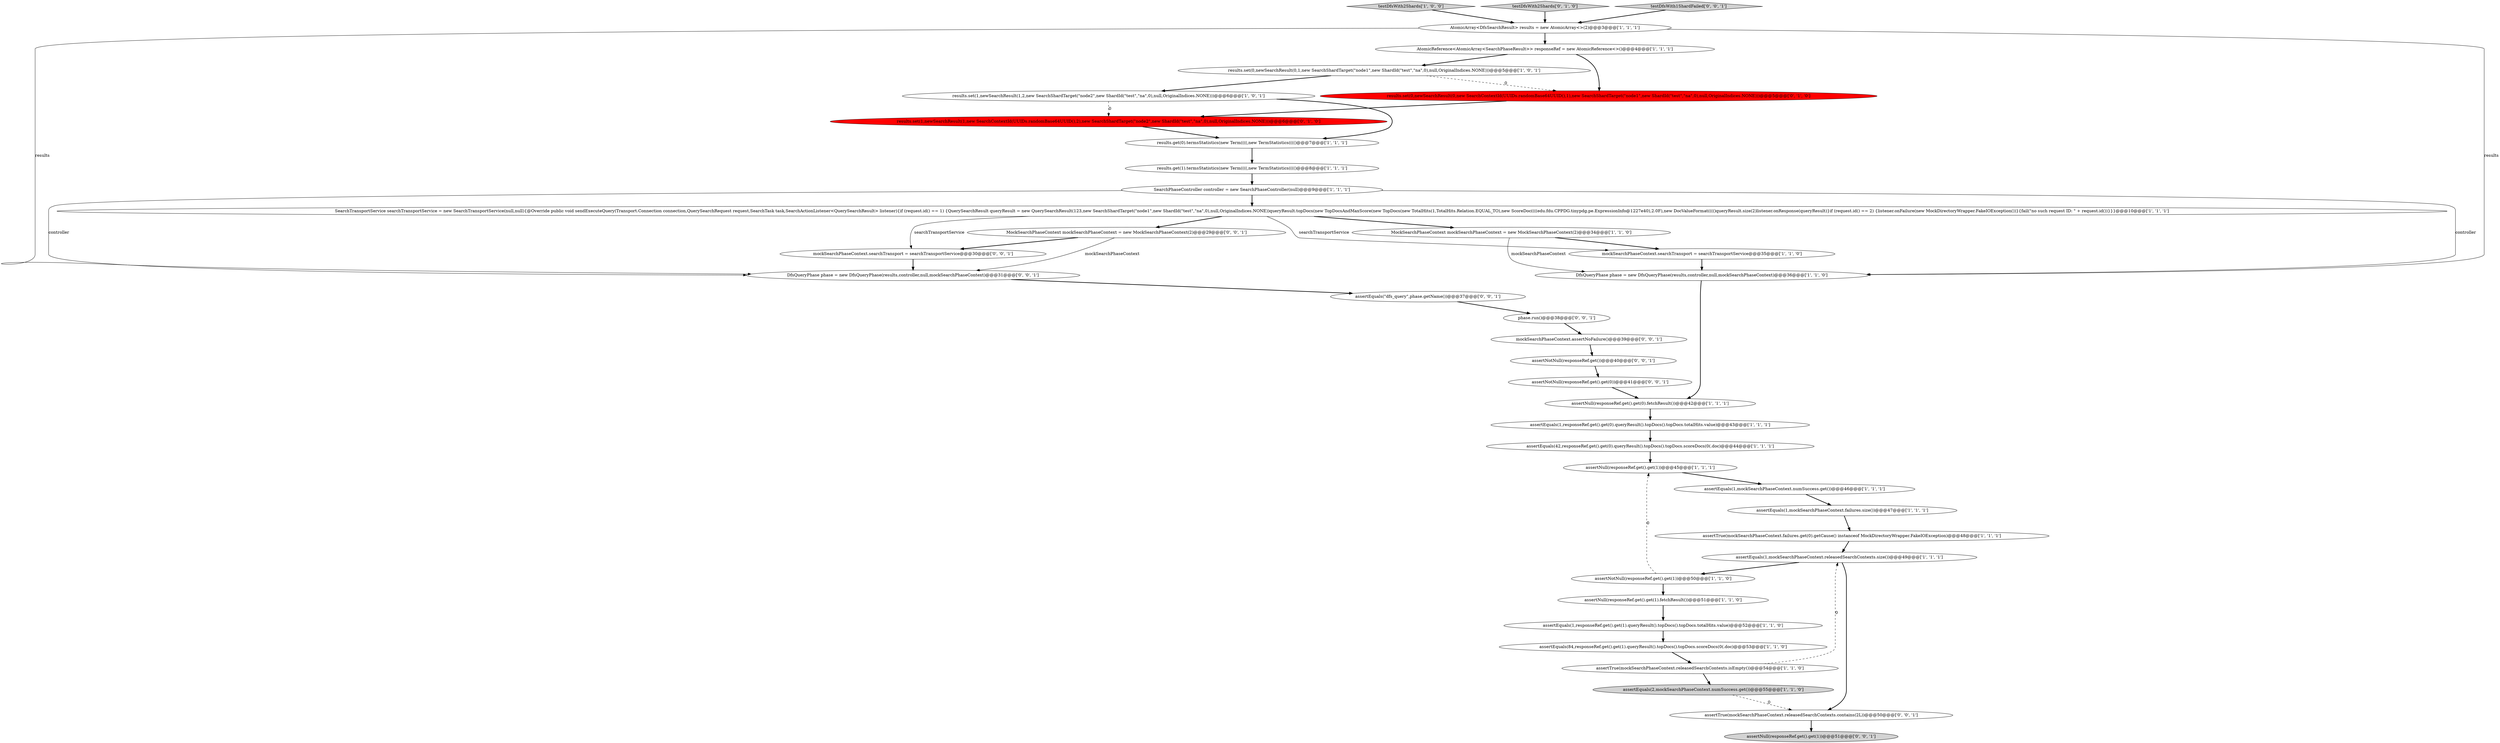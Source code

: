 digraph {
38 [style = filled, label = "assertNotNull(responseRef.get())@@@40@@@['0', '0', '1']", fillcolor = white, shape = ellipse image = "AAA0AAABBB3BBB"];
17 [style = filled, label = "testDfsWith2Shards['1', '0', '0']", fillcolor = lightgray, shape = diamond image = "AAA0AAABBB1BBB"];
7 [style = filled, label = "results.set(0,newSearchResult(0,1,new SearchShardTarget(\"node1\",new ShardId(\"test\",\"na\",0),null,OriginalIndices.NONE)))@@@5@@@['1', '0', '1']", fillcolor = white, shape = ellipse image = "AAA0AAABBB1BBB"];
16 [style = filled, label = "mockSearchPhaseContext.searchTransport = searchTransportService@@@35@@@['1', '1', '0']", fillcolor = white, shape = ellipse image = "AAA0AAABBB1BBB"];
22 [style = filled, label = "AtomicReference<AtomicArray<SearchPhaseResult>> responseRef = new AtomicReference<>()@@@4@@@['1', '1', '1']", fillcolor = white, shape = ellipse image = "AAA0AAABBB1BBB"];
18 [style = filled, label = "AtomicArray<DfsSearchResult> results = new AtomicArray<>(2)@@@3@@@['1', '1', '1']", fillcolor = white, shape = ellipse image = "AAA0AAABBB1BBB"];
26 [style = filled, label = "results.set(0,newSearchResult(0,new SearchContextId(UUIDs.randomBase64UUID(),1),new SearchShardTarget(\"node1\",new ShardId(\"test\",\"na\",0),null,OriginalIndices.NONE)))@@@5@@@['0', '1', '0']", fillcolor = red, shape = ellipse image = "AAA1AAABBB2BBB"];
28 [style = filled, label = "results.set(1,newSearchResult(1,new SearchContextId(UUIDs.randomBase64UUID(),2),new SearchShardTarget(\"node2\",new ShardId(\"test\",\"na\",0),null,OriginalIndices.NONE)))@@@6@@@['0', '1', '0']", fillcolor = red, shape = ellipse image = "AAA1AAABBB2BBB"];
6 [style = filled, label = "assertEquals(84,responseRef.get().get(1).queryResult().topDocs().topDocs.scoreDocs(0(.doc)@@@53@@@['1', '1', '0']", fillcolor = white, shape = ellipse image = "AAA0AAABBB1BBB"];
1 [style = filled, label = "DfsQueryPhase phase = new DfsQueryPhase(results,controller,null,mockSearchPhaseContext)@@@36@@@['1', '1', '0']", fillcolor = white, shape = ellipse image = "AAA0AAABBB1BBB"];
36 [style = filled, label = "mockSearchPhaseContext.assertNoFailure()@@@39@@@['0', '0', '1']", fillcolor = white, shape = ellipse image = "AAA0AAABBB3BBB"];
32 [style = filled, label = "assertNull(responseRef.get().get(1))@@@51@@@['0', '0', '1']", fillcolor = lightgray, shape = ellipse image = "AAA0AAABBB3BBB"];
9 [style = filled, label = "results.get(0).termsStatistics(new Term((((,new TermStatistics(((()@@@7@@@['1', '1', '1']", fillcolor = white, shape = ellipse image = "AAA0AAABBB1BBB"];
34 [style = filled, label = "assertEquals(\"dfs_query\",phase.getName())@@@37@@@['0', '0', '1']", fillcolor = white, shape = ellipse image = "AAA0AAABBB3BBB"];
21 [style = filled, label = "assertEquals(42,responseRef.get().get(0).queryResult().topDocs().topDocs.scoreDocs(0(.doc)@@@44@@@['1', '1', '1']", fillcolor = white, shape = ellipse image = "AAA0AAABBB1BBB"];
10 [style = filled, label = "assertNull(responseRef.get().get(1))@@@45@@@['1', '1', '1']", fillcolor = white, shape = ellipse image = "AAA0AAABBB1BBB"];
2 [style = filled, label = "results.set(1,newSearchResult(1,2,new SearchShardTarget(\"node2\",new ShardId(\"test\",\"na\",0),null,OriginalIndices.NONE)))@@@6@@@['1', '0', '1']", fillcolor = white, shape = ellipse image = "AAA0AAABBB1BBB"];
4 [style = filled, label = "assertNull(responseRef.get().get(1).fetchResult())@@@51@@@['1', '1', '0']", fillcolor = white, shape = ellipse image = "AAA0AAABBB1BBB"];
3 [style = filled, label = "SearchTransportService searchTransportService = new SearchTransportService(null,null){@Override public void sendExecuteQuery(Transport.Connection connection,QuerySearchRequest request,SearchTask task,SearchActionListener<QuerySearchResult> listener){if (request.id() == 1) {QuerySearchResult queryResult = new QuerySearchResult(123,new SearchShardTarget(\"node1\",new ShardId(\"test\",\"na\",0),null,OriginalIndices.NONE))queryResult.topDocs(new TopDocsAndMaxScore(new TopDocs(new TotalHits(1,TotalHits.Relation.EQUAL_TO),new ScoreDoc((((edu.fdu.CPPDG.tinypdg.pe.ExpressionInfo@1227e40),2.0F),new DocValueFormat(((()queryResult.size(2)listener.onResponse(queryResult)}if (request.id() == 2) {listener.onFailure(new MockDirectoryWrapper.FakeIOException())}{fail(\"no such request ID: \" + request.id())}}}@@@10@@@['1', '1', '1']", fillcolor = white, shape = ellipse image = "AAA0AAABBB1BBB"];
33 [style = filled, label = "phase.run()@@@38@@@['0', '0', '1']", fillcolor = white, shape = ellipse image = "AAA0AAABBB3BBB"];
11 [style = filled, label = "assertEquals(1,mockSearchPhaseContext.releasedSearchContexts.size())@@@49@@@['1', '1', '1']", fillcolor = white, shape = ellipse image = "AAA0AAABBB1BBB"];
13 [style = filled, label = "assertEquals(1,responseRef.get().get(1).queryResult().topDocs().topDocs.totalHits.value)@@@52@@@['1', '1', '0']", fillcolor = white, shape = ellipse image = "AAA0AAABBB1BBB"];
5 [style = filled, label = "assertTrue(mockSearchPhaseContext.failures.get(0).getCause() instanceof MockDirectoryWrapper.FakeIOException)@@@48@@@['1', '1', '1']", fillcolor = white, shape = ellipse image = "AAA0AAABBB1BBB"];
29 [style = filled, label = "mockSearchPhaseContext.searchTransport = searchTransportService@@@30@@@['0', '0', '1']", fillcolor = white, shape = ellipse image = "AAA0AAABBB3BBB"];
15 [style = filled, label = "MockSearchPhaseContext mockSearchPhaseContext = new MockSearchPhaseContext(2)@@@34@@@['1', '1', '0']", fillcolor = white, shape = ellipse image = "AAA0AAABBB1BBB"];
27 [style = filled, label = "testDfsWith2Shards['0', '1', '0']", fillcolor = lightgray, shape = diamond image = "AAA0AAABBB2BBB"];
12 [style = filled, label = "assertNotNull(responseRef.get().get(1))@@@50@@@['1', '1', '0']", fillcolor = white, shape = ellipse image = "AAA0AAABBB1BBB"];
39 [style = filled, label = "assertTrue(mockSearchPhaseContext.releasedSearchContexts.contains(2L))@@@50@@@['0', '0', '1']", fillcolor = white, shape = ellipse image = "AAA0AAABBB3BBB"];
23 [style = filled, label = "assertEquals(2,mockSearchPhaseContext.numSuccess.get())@@@55@@@['1', '1', '0']", fillcolor = lightgray, shape = ellipse image = "AAA0AAABBB1BBB"];
8 [style = filled, label = "SearchPhaseController controller = new SearchPhaseController(null)@@@9@@@['1', '1', '1']", fillcolor = white, shape = ellipse image = "AAA0AAABBB1BBB"];
24 [style = filled, label = "assertTrue(mockSearchPhaseContext.releasedSearchContexts.isEmpty())@@@54@@@['1', '1', '0']", fillcolor = white, shape = ellipse image = "AAA0AAABBB1BBB"];
25 [style = filled, label = "assertEquals(1,mockSearchPhaseContext.numSuccess.get())@@@46@@@['1', '1', '1']", fillcolor = white, shape = ellipse image = "AAA0AAABBB1BBB"];
35 [style = filled, label = "DfsQueryPhase phase = new DfsQueryPhase(results,controller,null,mockSearchPhaseContext)@@@31@@@['0', '0', '1']", fillcolor = white, shape = ellipse image = "AAA0AAABBB3BBB"];
20 [style = filled, label = "assertEquals(1,mockSearchPhaseContext.failures.size())@@@47@@@['1', '1', '1']", fillcolor = white, shape = ellipse image = "AAA0AAABBB1BBB"];
14 [style = filled, label = "results.get(1).termsStatistics(new Term((((,new TermStatistics(((()@@@8@@@['1', '1', '1']", fillcolor = white, shape = ellipse image = "AAA0AAABBB1BBB"];
37 [style = filled, label = "MockSearchPhaseContext mockSearchPhaseContext = new MockSearchPhaseContext(2)@@@29@@@['0', '0', '1']", fillcolor = white, shape = ellipse image = "AAA0AAABBB3BBB"];
0 [style = filled, label = "assertEquals(1,responseRef.get().get(0).queryResult().topDocs().topDocs.totalHits.value)@@@43@@@['1', '1', '1']", fillcolor = white, shape = ellipse image = "AAA0AAABBB1BBB"];
19 [style = filled, label = "assertNull(responseRef.get().get(0).fetchResult())@@@42@@@['1', '1', '1']", fillcolor = white, shape = ellipse image = "AAA0AAABBB1BBB"];
30 [style = filled, label = "testDfsWith1ShardFailed['0', '0', '1']", fillcolor = lightgray, shape = diamond image = "AAA0AAABBB3BBB"];
31 [style = filled, label = "assertNotNull(responseRef.get().get(0))@@@41@@@['0', '0', '1']", fillcolor = white, shape = ellipse image = "AAA0AAABBB3BBB"];
12->10 [style = dashed, label="0"];
18->35 [style = solid, label="results"];
22->26 [style = bold, label=""];
21->10 [style = bold, label=""];
27->18 [style = bold, label=""];
3->29 [style = solid, label="searchTransportService"];
3->37 [style = bold, label=""];
4->13 [style = bold, label=""];
8->3 [style = bold, label=""];
34->33 [style = bold, label=""];
24->11 [style = dashed, label="0"];
37->29 [style = bold, label=""];
28->9 [style = bold, label=""];
8->1 [style = solid, label="controller"];
6->24 [style = bold, label=""];
11->12 [style = bold, label=""];
3->15 [style = bold, label=""];
0->21 [style = bold, label=""];
2->9 [style = bold, label=""];
38->31 [style = bold, label=""];
15->16 [style = bold, label=""];
30->18 [style = bold, label=""];
22->7 [style = bold, label=""];
19->0 [style = bold, label=""];
20->5 [style = bold, label=""];
8->35 [style = solid, label="controller"];
25->20 [style = bold, label=""];
18->22 [style = bold, label=""];
12->4 [style = bold, label=""];
16->1 [style = bold, label=""];
10->25 [style = bold, label=""];
7->2 [style = bold, label=""];
23->39 [style = dashed, label="0"];
33->36 [style = bold, label=""];
39->32 [style = bold, label=""];
15->1 [style = solid, label="mockSearchPhaseContext"];
37->35 [style = solid, label="mockSearchPhaseContext"];
2->28 [style = dashed, label="0"];
18->1 [style = solid, label="results"];
9->14 [style = bold, label=""];
11->39 [style = bold, label=""];
14->8 [style = bold, label=""];
5->11 [style = bold, label=""];
3->16 [style = solid, label="searchTransportService"];
26->28 [style = bold, label=""];
29->35 [style = bold, label=""];
13->6 [style = bold, label=""];
36->38 [style = bold, label=""];
1->19 [style = bold, label=""];
35->34 [style = bold, label=""];
7->26 [style = dashed, label="0"];
31->19 [style = bold, label=""];
17->18 [style = bold, label=""];
24->23 [style = bold, label=""];
}
